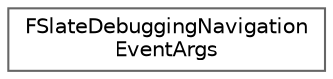 digraph "Graphical Class Hierarchy"
{
 // INTERACTIVE_SVG=YES
 // LATEX_PDF_SIZE
  bgcolor="transparent";
  edge [fontname=Helvetica,fontsize=10,labelfontname=Helvetica,labelfontsize=10];
  node [fontname=Helvetica,fontsize=10,shape=box,height=0.2,width=0.4];
  rankdir="LR";
  Node0 [id="Node000000",label="FSlateDebuggingNavigation\lEventArgs",height=0.2,width=0.4,color="grey40", fillcolor="white", style="filled",URL="$dd/d90/structFSlateDebuggingNavigationEventArgs.html",tooltip=" "];
}
